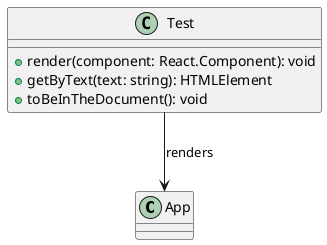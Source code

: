 
@startuml
class App {
}

class Test {
    +render(component: React.Component): void
    +getByText(text: string): HTMLElement
    +toBeInTheDocument(): void
}

Test --> App : renders

@enduml

